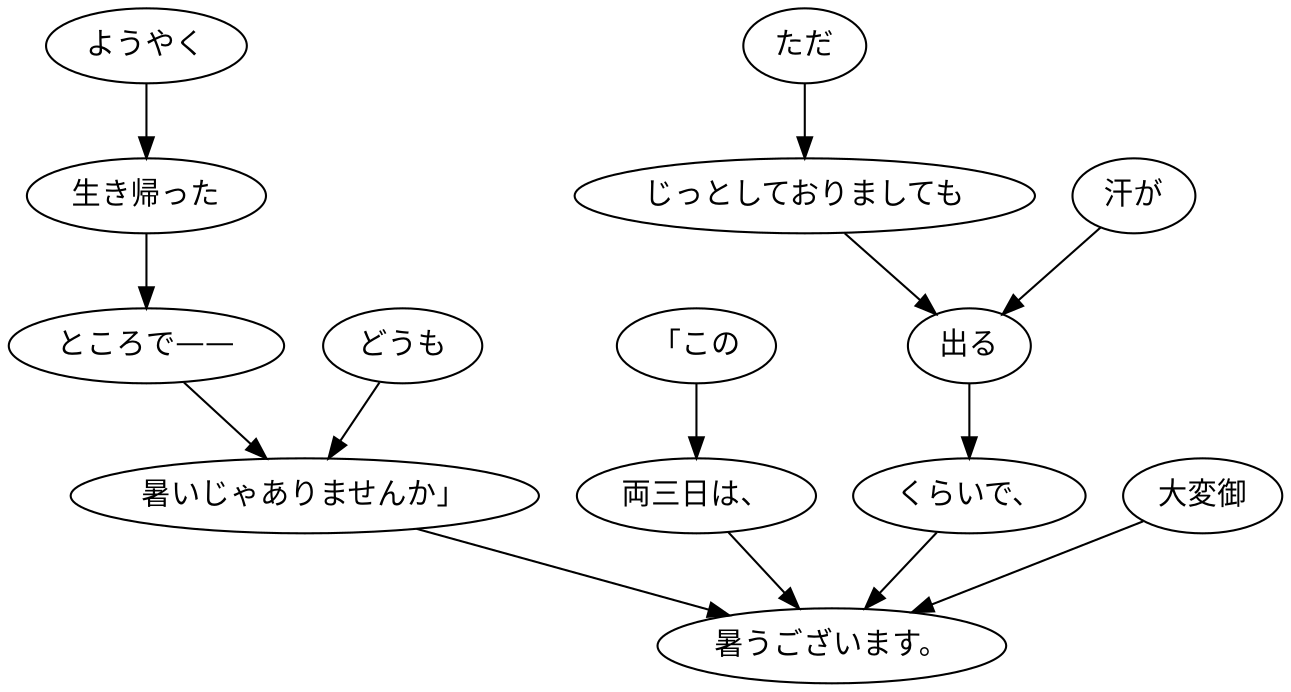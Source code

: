 digraph graph3407 {
	node0 [label="ようやく"];
	node1 [label="生き帰った"];
	node2 [label="ところで——"];
	node3 [label="どうも"];
	node4 [label="暑いじゃありませんか」"];
	node5 [label="「この"];
	node6 [label="両三日は、"];
	node7 [label="ただ"];
	node8 [label="じっとしておりましても"];
	node9 [label="汗が"];
	node10 [label="出る"];
	node11 [label="くらいで、"];
	node12 [label="大変御"];
	node13 [label="暑うございます。"];
	node0 -> node1;
	node1 -> node2;
	node2 -> node4;
	node3 -> node4;
	node4 -> node13;
	node5 -> node6;
	node6 -> node13;
	node7 -> node8;
	node8 -> node10;
	node9 -> node10;
	node10 -> node11;
	node11 -> node13;
	node12 -> node13;
}
